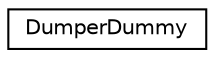 digraph "Graphical Class Hierarchy"
{
  edge [fontname="Helvetica",fontsize="10",labelfontname="Helvetica",labelfontsize="10"];
  node [fontname="Helvetica",fontsize="10",shape=record];
  rankdir="LR";
  Node1 [label="DumperDummy",height=0.2,width=0.4,color="black", fillcolor="white", style="filled",URL="$class_dumper_dummy.html"];
}
